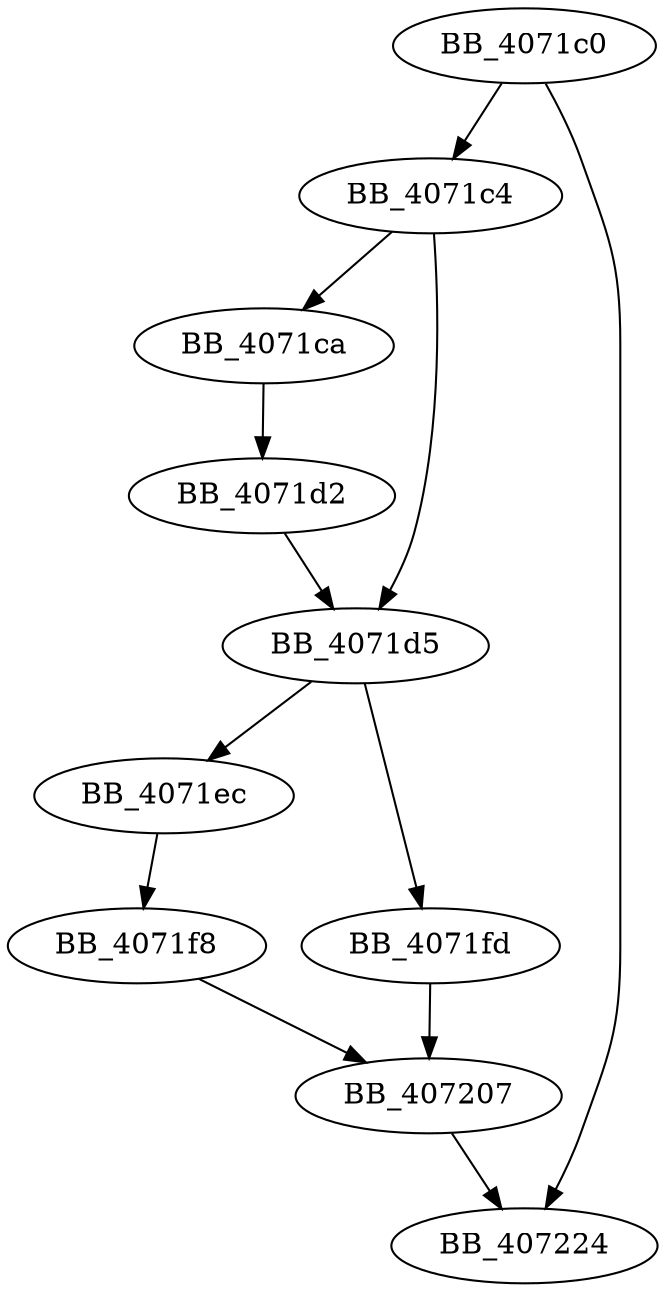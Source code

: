 DiGraph sub_4071C0{
BB_4071c0->BB_4071c4
BB_4071c0->BB_407224
BB_4071c4->BB_4071ca
BB_4071c4->BB_4071d5
BB_4071ca->BB_4071d2
BB_4071d2->BB_4071d5
BB_4071d5->BB_4071ec
BB_4071d5->BB_4071fd
BB_4071ec->BB_4071f8
BB_4071f8->BB_407207
BB_4071fd->BB_407207
BB_407207->BB_407224
}
